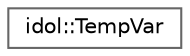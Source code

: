 digraph "Graphical Class Hierarchy"
{
 // LATEX_PDF_SIZE
  bgcolor="transparent";
  edge [fontname=Helvetica,fontsize=10,labelfontname=Helvetica,labelfontsize=10];
  node [fontname=Helvetica,fontsize=10,shape=box,height=0.2,width=0.4];
  rankdir="LR";
  Node0 [id="Node000000",label="idol::TempVar",height=0.2,width=0.4,color="grey40", fillcolor="white", style="filled",URL="$classidol_1_1TempVar.html",tooltip=" "];
}
